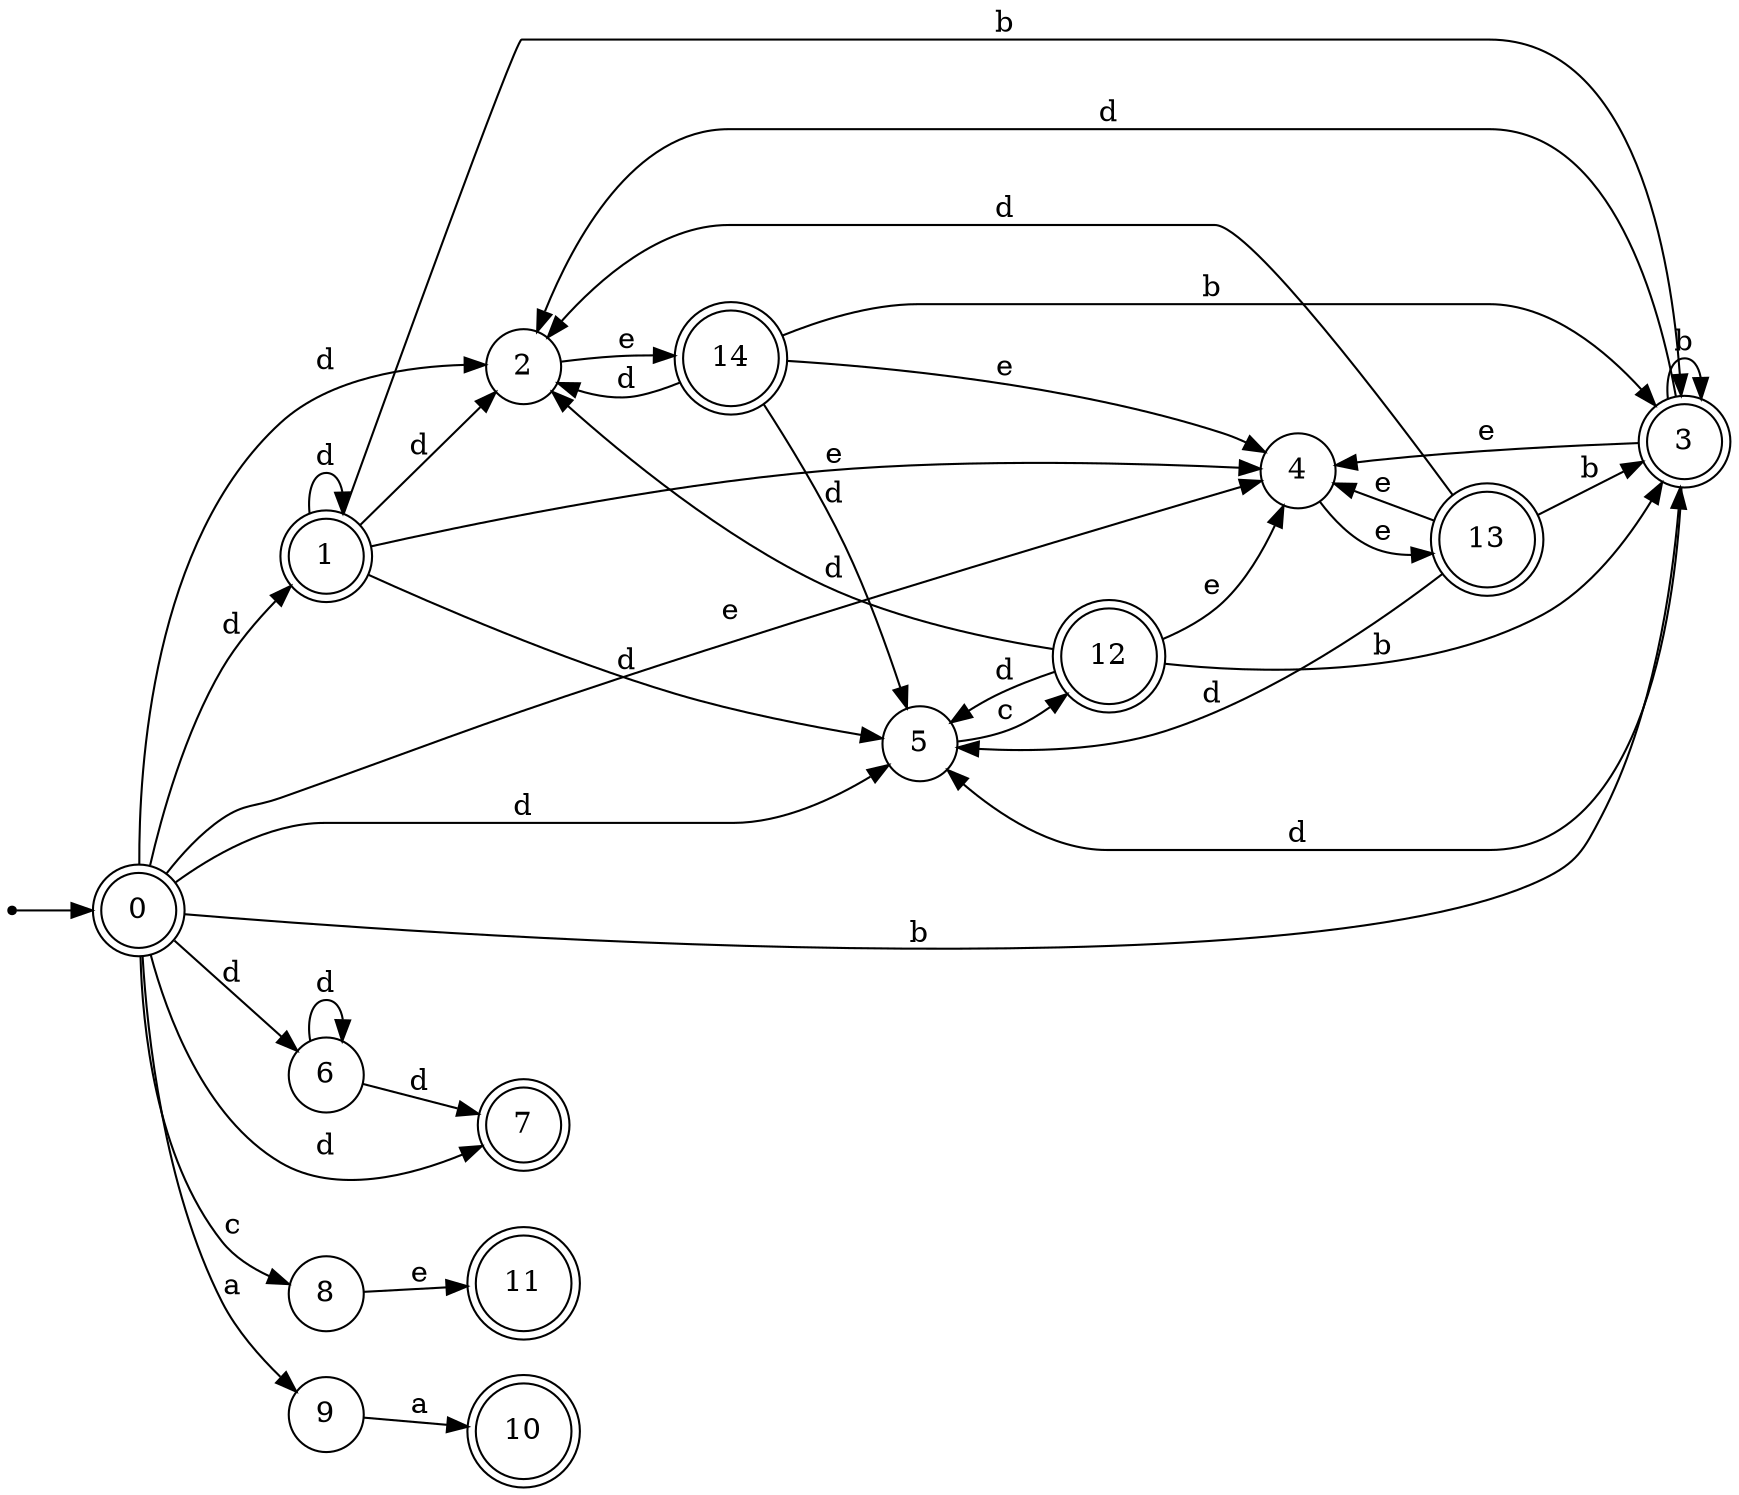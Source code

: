 digraph finite_state_machine {
rankdir=LR;
size="20,20";
node [shape = point]; "dummy0"
node [shape = doublecircle]; "0";"dummy0" -> "0";
node [shape = doublecircle]; "1";node [shape = circle]; "2";
node [shape = doublecircle]; "3";node [shape = circle]; "4";
node [shape = circle]; "5";
node [shape = circle]; "6";
node [shape = doublecircle]; "7";node [shape = circle]; "8";
node [shape = circle]; "9";
node [shape = doublecircle]; "10";node [shape = doublecircle]; "11";node [shape = doublecircle]; "12";node [shape = doublecircle]; "13";node [shape = doublecircle]; "14";"0" -> "1" [label = "d"];
 "0" -> "2" [label = "d"];
 "0" -> "5" [label = "d"];
 "0" -> "6" [label = "d"];
 "0" -> "7" [label = "d"];
 "0" -> "3" [label = "b"];
 "0" -> "4" [label = "e"];
 "0" -> "8" [label = "c"];
 "0" -> "9" [label = "a"];
 "9" -> "10" [label = "a"];
 "8" -> "11" [label = "e"];
 "6" -> "6" [label = "d"];
 "6" -> "7" [label = "d"];
 "5" -> "12" [label = "c"];
 "12" -> "2" [label = "d"];
 "12" -> "5" [label = "d"];
 "12" -> "3" [label = "b"];
 "12" -> "4" [label = "e"];
 "4" -> "13" [label = "e"];
 "13" -> "4" [label = "e"];
 "13" -> "2" [label = "d"];
 "13" -> "5" [label = "d"];
 "13" -> "3" [label = "b"];
 "3" -> "3" [label = "b"];
 "3" -> "2" [label = "d"];
 "3" -> "5" [label = "d"];
 "3" -> "4" [label = "e"];
 "2" -> "14" [label = "e"];
 "14" -> "2" [label = "d"];
 "14" -> "5" [label = "d"];
 "14" -> "3" [label = "b"];
 "14" -> "4" [label = "e"];
 "1" -> "1" [label = "d"];
 "1" -> "2" [label = "d"];
 "1" -> "5" [label = "d"];
 "1" -> "3" [label = "b"];
 "1" -> "4" [label = "e"];
 }
